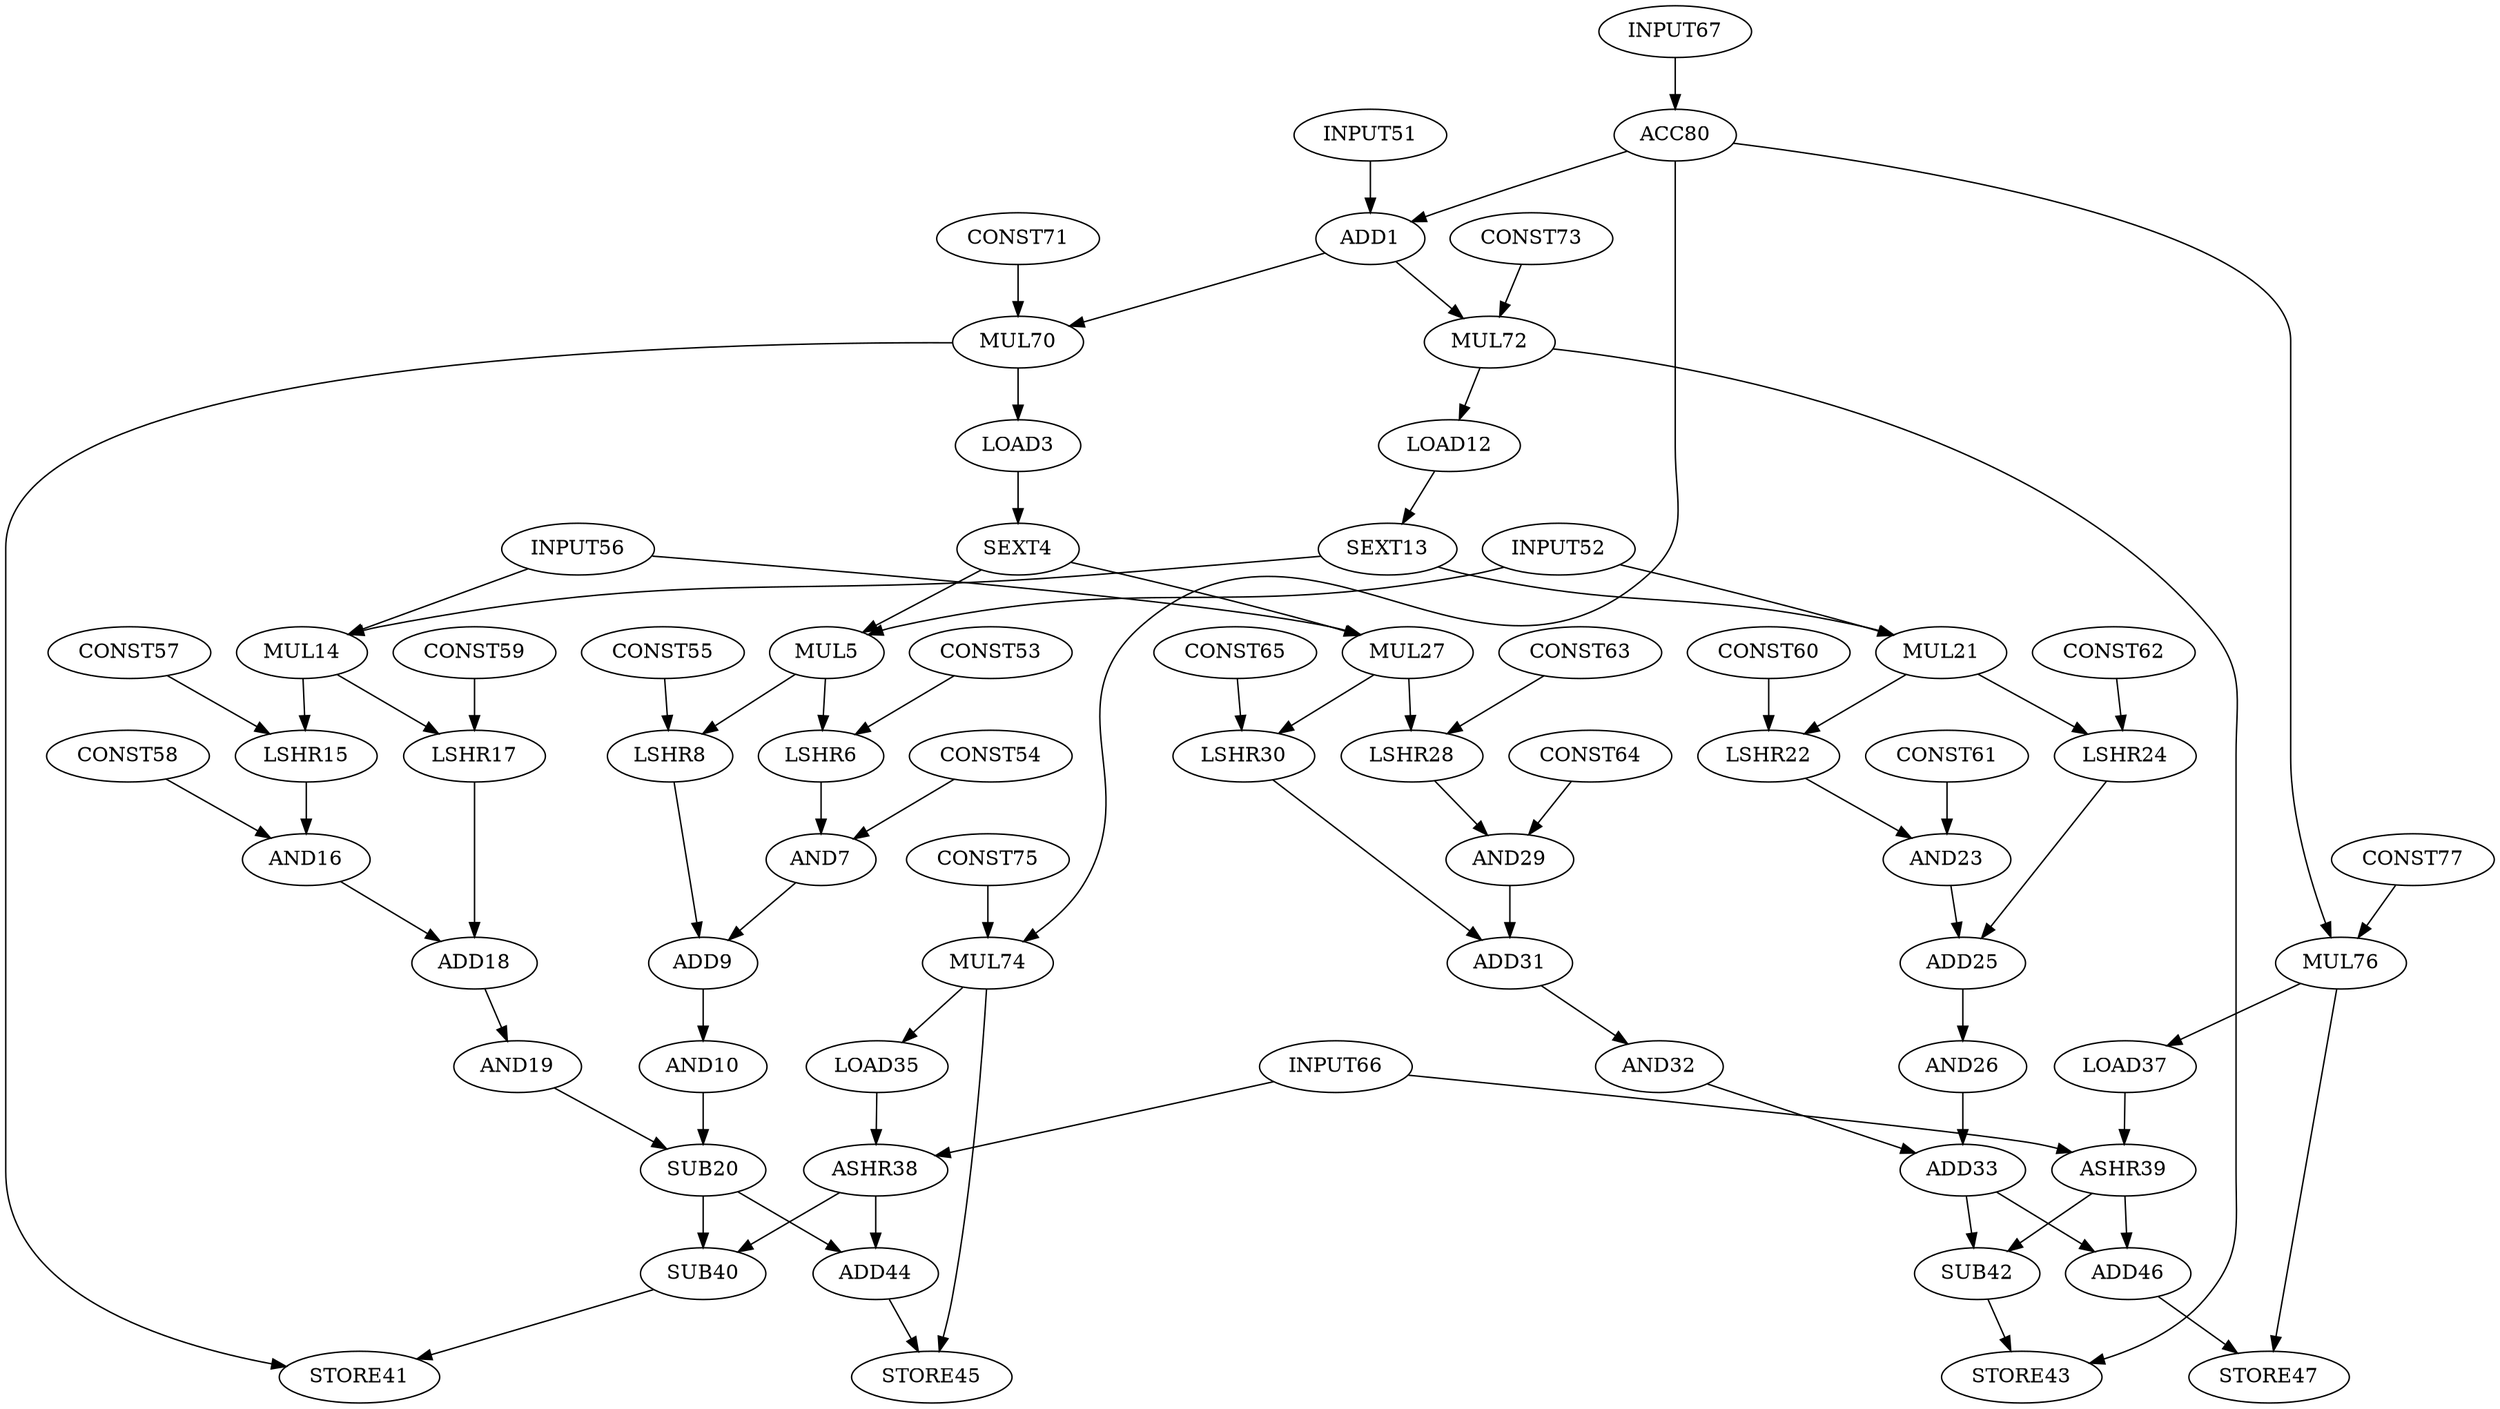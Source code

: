 Digraph G {
ADD1[opcode=add];
LOAD3[opcode=load, ref_name="fr", size=0, offset="0, 0", cycles=1];
SEXT4[opcode=const, value=8208];
MUL5[opcode=mul];
LSHR6[opcode=lshr];
AND7[opcode=and];
LSHR8[opcode=lshr];
ADD9[opcode=add];
AND10[opcode=const, value=65535];
LOAD12[opcode=load, ref_name="fi", size=0, offset="0, 0", cycles=1];
SEXT13[opcode=const, value=8208];
MUL14[opcode=mul];
LSHR15[opcode=lshr];
AND16[opcode=and];
LSHR17[opcode=lshr];
ADD18[opcode=add];
AND19[opcode=const, value=65535];
SUB20[opcode=sub];
MUL21[opcode=mul];
LSHR22[opcode=lshr];
AND23[opcode=and];
LSHR24[opcode=lshr];
ADD25[opcode=add];
AND26[opcode=const, value=65535];
MUL27[opcode=mul];
LSHR28[opcode=lshr];
AND29[opcode=and];
LSHR30[opcode=lshr];
ADD31[opcode=add];
AND32[opcode=const, value=65535];
ADD33[opcode=add];
LOAD35[opcode=load, ref_name="fr", size=0, offset="0, 0", cycles=1];
LOAD37[opcode=load, ref_name="fi", size=0, offset="0, 0", cycles=1];
ASHR38[opcode=ashr];
ASHR39[opcode=ashr];
SUB40[opcode=sub];
STORE41[opcode=store, ref_name="fr", size=0, offset="0, 0", cycles=1];
SUB42[opcode=sub];
STORE43[opcode=store, ref_name="fi", size=0, offset="0, 0", cycles=1];
ADD44[opcode=add];
STORE45[opcode=store, ref_name="fr", size=0, offset="0, 0", cycles=1];
ADD46[opcode=add];
STORE47[opcode=store, ref_name="fi", size=0, offset="0, 0", cycles=1];
INPUT51[opcode=INPUT];
INPUT52[opcode=INPUT];
CONST53[opcode=const, value=14];
CONST54[opcode=const, value=1];
CONST55[opcode=const, value=15];
INPUT56[opcode=INPUT];
CONST57[opcode=const, value=14];
CONST58[opcode=const, value=1];
CONST59[opcode=const, value=15];
CONST60[opcode=const, value=14];
CONST61[opcode=const, value=1];
CONST62[opcode=const, value=15];
CONST63[opcode=const, value=14];
CONST64[opcode=const, value=1];
CONST65[opcode=const, value=15];
INPUT66[opcode=INPUT];
INPUT67[opcode=INPUT];
MUL70[opcode=MUL];
CONST71[opcode=const, value=2];
MUL72[opcode=MUL];
CONST73[opcode=const, value=2];
MUL74[opcode=MUL];
CONST75[opcode=const, value=2];
MUL76[opcode=MUL];
CONST77[opcode=const, value=2];
ACC80[opcode=acc, acc_params="0, 0, 1, 1", acc_first=0];
INPUT51->ADD1[operand=1];
LOAD3->SEXT4[operand=0];
SEXT4->MUL27[operand=0];
SEXT4->MUL5[operand=0];
INPUT52->MUL5[operand=1];
MUL5->LSHR8[operand=0];
MUL5->LSHR6[operand=0];
CONST53->LSHR6[operand=1];
LSHR6->AND7[operand=0];
CONST54->AND7[operand=1];
AND7->ADD9[operand=0];
CONST55->LSHR8[operand=1];
LSHR8->ADD9[operand=1];
ADD9->AND10[operand=0];
AND10->SUB20[operand=0];
LOAD12->SEXT13[operand=0];
SEXT13->MUL21[operand=0];
SEXT13->MUL14[operand=0];
INPUT56->MUL14[operand=1];
MUL14->LSHR17[operand=0];
MUL14->LSHR15[operand=0];
CONST57->LSHR15[operand=1];
LSHR15->AND16[operand=0];
CONST58->AND16[operand=1];
AND16->ADD18[operand=0];
CONST59->LSHR17[operand=1];
LSHR17->ADD18[operand=1];
ADD18->AND19[operand=0];
AND19->SUB20[operand=1];
SUB20->ADD44[operand=0];
SUB20->SUB40[operand=1];
INPUT52->MUL21[operand=1];
MUL21->LSHR24[operand=0];
MUL21->LSHR22[operand=0];
CONST60->LSHR22[operand=1];
LSHR22->AND23[operand=0];
CONST61->AND23[operand=1];
AND23->ADD25[operand=0];
CONST62->LSHR24[operand=1];
LSHR24->ADD25[operand=1];
ADD25->AND26[operand=0];
AND26->ADD33[operand=0];
INPUT56->MUL27[operand=1];
MUL27->LSHR30[operand=0];
MUL27->LSHR28[operand=0];
CONST63->LSHR28[operand=1];
LSHR28->AND29[operand=0];
CONST64->AND29[operand=1];
AND29->ADD31[operand=0];
CONST65->LSHR30[operand=1];
LSHR30->ADD31[operand=1];
ADD31->AND32[operand=0];
AND32->ADD33[operand=1];
ADD33->ADD46[operand=0];
ADD33->SUB42[operand=1];
LOAD35->ASHR38[operand=0];
LOAD37->ASHR39[operand=0];
INPUT66->ASHR38[operand=1];
ASHR38->ADD44[operand=1];
ASHR38->SUB40[operand=0];
INPUT66->ASHR39[operand=1];
ASHR39->ADD46[operand=1];
ASHR39->SUB42[operand=0];
SUB40->STORE41[operand=0];
SUB42->STORE43[operand=0];
ADD44->STORE45[operand=0];
ADD46->STORE47[operand=0];
ADD1->MUL70[operand=0];
CONST71->MUL70[operand=1];
ADD1->MUL72[operand=0];
CONST73->MUL72[operand=1];
CONST75->MUL74[operand=1];
CONST77->MUL76[operand=1];
ACC80->ADD1[operand=0];
ACC80->MUL74[operand=0];
ACC80->MUL76[operand=0];
MUL70->LOAD3[operand=0];
MUL72->LOAD12[operand=0];
MUL74->LOAD35[operand=0];
MUL76->LOAD37[operand=0];
MUL70->STORE41[operand=1];
MUL72->STORE43[operand=1];
MUL74->STORE45[operand=1];
MUL76->STORE47[operand=1];
INPUT67->ACC80[operand=0];
}
